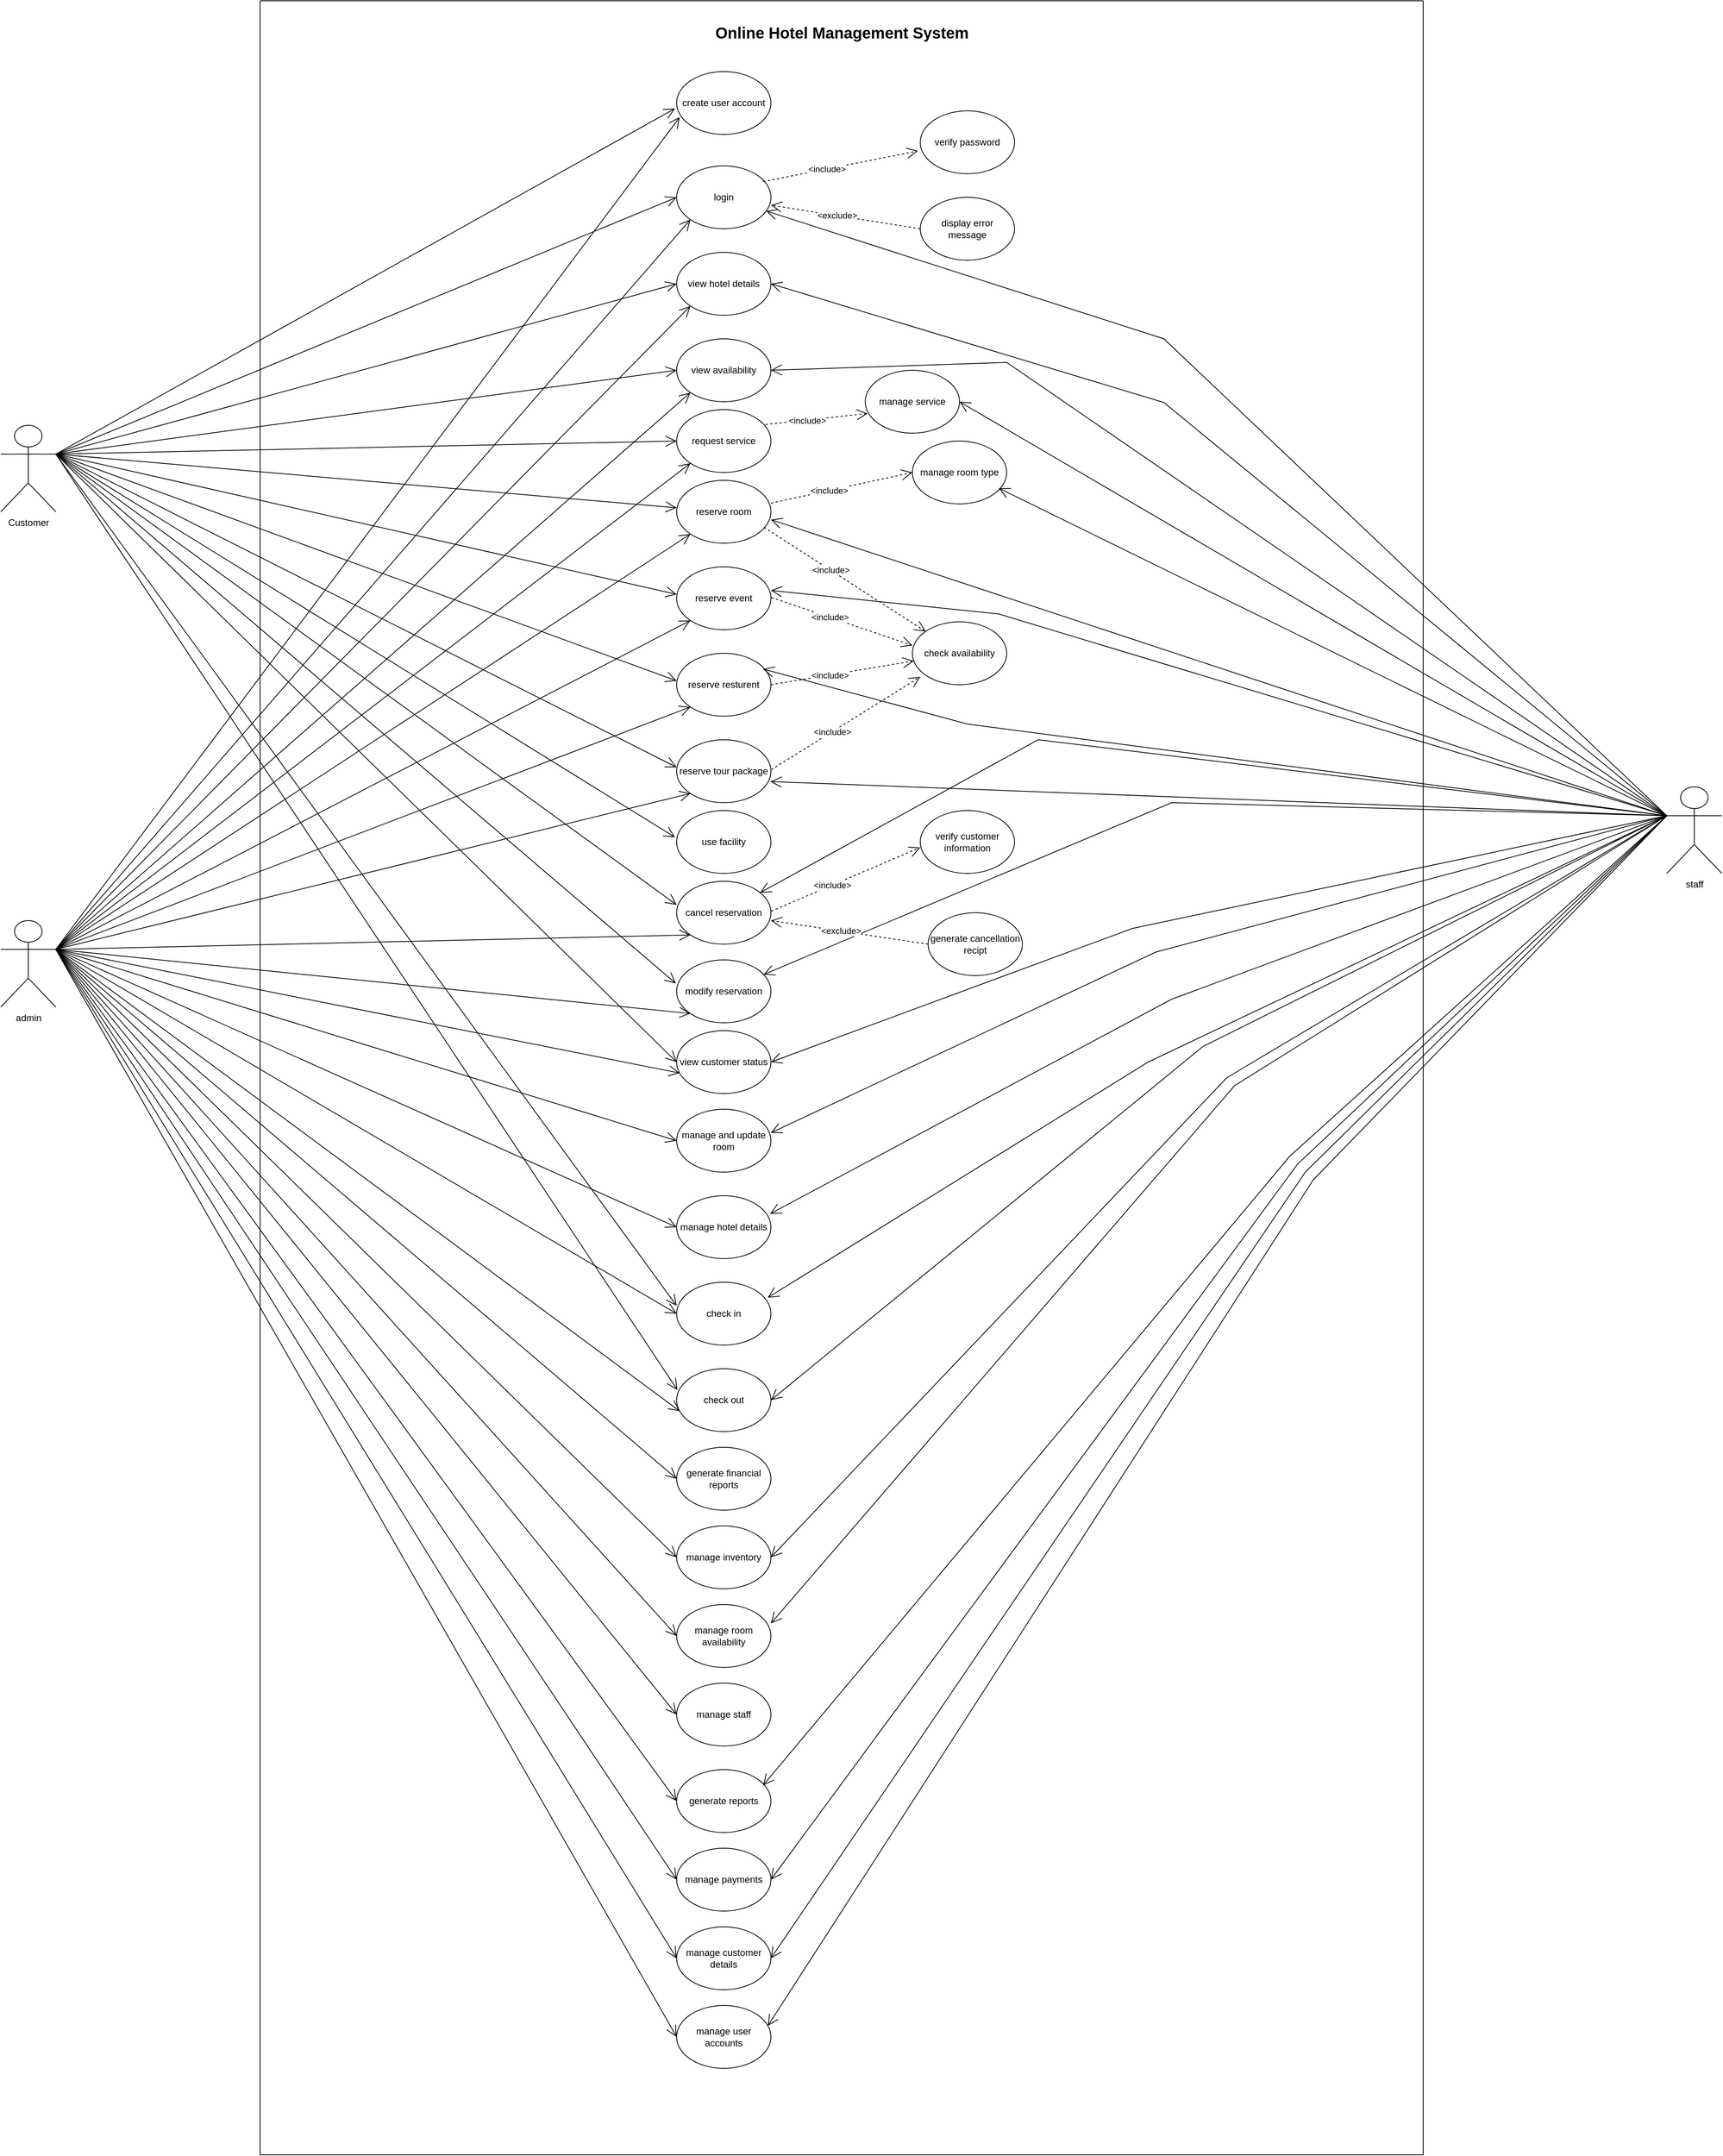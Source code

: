 <mxfile version="21.3.7" type="github">
  <diagram name="Page-1" id="8n2fAxBShtkgeZEnvYDV">
    <mxGraphModel dx="3344" dy="2982" grid="1" gridSize="10" guides="1" tooltips="1" connect="1" arrows="1" fold="1" page="1" pageScale="1" pageWidth="1100" pageHeight="1700" math="0" shadow="0">
      <root>
        <mxCell id="0" />
        <mxCell id="1" parent="0" />
        <mxCell id="-rtBCofy2EuOzevjXCgD-1" value="&lt;div&gt;create user account&lt;/div&gt;" style="ellipse;whiteSpace=wrap;html=1;" vertex="1" parent="1">
          <mxGeometry x="410" y="20" width="120" height="80" as="geometry" />
        </mxCell>
        <mxCell id="-rtBCofy2EuOzevjXCgD-2" value="&lt;div&gt;login&lt;/div&gt;" style="ellipse;whiteSpace=wrap;html=1;" vertex="1" parent="1">
          <mxGeometry x="410" y="140" width="120" height="80" as="geometry" />
        </mxCell>
        <mxCell id="-rtBCofy2EuOzevjXCgD-3" value="verify password" style="ellipse;whiteSpace=wrap;html=1;" vertex="1" parent="1">
          <mxGeometry x="720" y="70" width="120" height="80" as="geometry" />
        </mxCell>
        <mxCell id="-rtBCofy2EuOzevjXCgD-4" value="display error message" style="ellipse;whiteSpace=wrap;html=1;" vertex="1" parent="1">
          <mxGeometry x="720" y="180" width="120" height="80" as="geometry" />
        </mxCell>
        <mxCell id="-rtBCofy2EuOzevjXCgD-5" value="view availability" style="ellipse;whiteSpace=wrap;html=1;" vertex="1" parent="1">
          <mxGeometry x="410" y="360" width="120" height="80" as="geometry" />
        </mxCell>
        <mxCell id="-rtBCofy2EuOzevjXCgD-6" value="reserve room" style="ellipse;whiteSpace=wrap;html=1;" vertex="1" parent="1">
          <mxGeometry x="410" y="540" width="120" height="80" as="geometry" />
        </mxCell>
        <mxCell id="-rtBCofy2EuOzevjXCgD-7" value="reserve event" style="ellipse;whiteSpace=wrap;html=1;" vertex="1" parent="1">
          <mxGeometry x="410" y="650" width="120" height="80" as="geometry" />
        </mxCell>
        <mxCell id="-rtBCofy2EuOzevjXCgD-8" value="reserve resturent" style="ellipse;whiteSpace=wrap;html=1;" vertex="1" parent="1">
          <mxGeometry x="410" y="760" width="120" height="80" as="geometry" />
        </mxCell>
        <mxCell id="-rtBCofy2EuOzevjXCgD-9" value="reserve tour package" style="ellipse;whiteSpace=wrap;html=1;" vertex="1" parent="1">
          <mxGeometry x="410" y="870" width="120" height="80" as="geometry" />
        </mxCell>
        <mxCell id="-rtBCofy2EuOzevjXCgD-10" value="manage and update room" style="ellipse;whiteSpace=wrap;html=1;" vertex="1" parent="1">
          <mxGeometry x="410" y="1340" width="120" height="80" as="geometry" />
        </mxCell>
        <mxCell id="-rtBCofy2EuOzevjXCgD-11" value="view customer status" style="ellipse;whiteSpace=wrap;html=1;" vertex="1" parent="1">
          <mxGeometry x="410" y="1240" width="120" height="80" as="geometry" />
        </mxCell>
        <mxCell id="-rtBCofy2EuOzevjXCgD-12" value="check availability" style="ellipse;whiteSpace=wrap;html=1;" vertex="1" parent="1">
          <mxGeometry x="710" y="720" width="120" height="80" as="geometry" />
        </mxCell>
        <mxCell id="-rtBCofy2EuOzevjXCgD-14" value="cancel reservation" style="ellipse;whiteSpace=wrap;html=1;" vertex="1" parent="1">
          <mxGeometry x="410" y="1050" width="120" height="80" as="geometry" />
        </mxCell>
        <mxCell id="-rtBCofy2EuOzevjXCgD-15" value="verify customer information" style="ellipse;whiteSpace=wrap;html=1;" vertex="1" parent="1">
          <mxGeometry x="720" y="960" width="120" height="80" as="geometry" />
        </mxCell>
        <mxCell id="-rtBCofy2EuOzevjXCgD-16" value="generate cancellation recipt" style="ellipse;whiteSpace=wrap;html=1;" vertex="1" parent="1">
          <mxGeometry x="730" y="1090" width="120" height="80" as="geometry" />
        </mxCell>
        <mxCell id="-rtBCofy2EuOzevjXCgD-21" value="manage hotel details" style="ellipse;whiteSpace=wrap;html=1;" vertex="1" parent="1">
          <mxGeometry x="410" y="1450" width="120" height="80" as="geometry" />
        </mxCell>
        <mxCell id="-rtBCofy2EuOzevjXCgD-22" value="modify reservation" style="ellipse;whiteSpace=wrap;html=1;" vertex="1" parent="1">
          <mxGeometry x="410" y="1150" width="120" height="80" as="geometry" />
        </mxCell>
        <mxCell id="-rtBCofy2EuOzevjXCgD-23" value="view hotel details" style="ellipse;whiteSpace=wrap;html=1;" vertex="1" parent="1">
          <mxGeometry x="410" y="250" width="120" height="80" as="geometry" />
        </mxCell>
        <mxCell id="-rtBCofy2EuOzevjXCgD-24" value="generate financial reports" style="ellipse;whiteSpace=wrap;html=1;" vertex="1" parent="1">
          <mxGeometry x="410" y="1770" width="120" height="80" as="geometry" />
        </mxCell>
        <mxCell id="-rtBCofy2EuOzevjXCgD-25" value="check in" style="ellipse;whiteSpace=wrap;html=1;" vertex="1" parent="1">
          <mxGeometry x="410" y="1560" width="120" height="80" as="geometry" />
        </mxCell>
        <mxCell id="-rtBCofy2EuOzevjXCgD-26" value="check out" style="ellipse;whiteSpace=wrap;html=1;" vertex="1" parent="1">
          <mxGeometry x="410" y="1670" width="120" height="80" as="geometry" />
        </mxCell>
        <mxCell id="-rtBCofy2EuOzevjXCgD-27" value="manage inventory" style="ellipse;whiteSpace=wrap;html=1;" vertex="1" parent="1">
          <mxGeometry x="410" y="1870" width="120" height="80" as="geometry" />
        </mxCell>
        <mxCell id="-rtBCofy2EuOzevjXCgD-28" value="manage room availability" style="ellipse;whiteSpace=wrap;html=1;" vertex="1" parent="1">
          <mxGeometry x="410" y="1970" width="120" height="80" as="geometry" />
        </mxCell>
        <mxCell id="-rtBCofy2EuOzevjXCgD-29" value="manage staff" style="ellipse;whiteSpace=wrap;html=1;" vertex="1" parent="1">
          <mxGeometry x="410" y="2070" width="120" height="80" as="geometry" />
        </mxCell>
        <mxCell id="-rtBCofy2EuOzevjXCgD-30" value="generate reports" style="ellipse;whiteSpace=wrap;html=1;" vertex="1" parent="1">
          <mxGeometry x="410" y="2180" width="120" height="80" as="geometry" />
        </mxCell>
        <mxCell id="-rtBCofy2EuOzevjXCgD-31" value="manage payments" style="ellipse;whiteSpace=wrap;html=1;" vertex="1" parent="1">
          <mxGeometry x="410" y="2280" width="120" height="80" as="geometry" />
        </mxCell>
        <mxCell id="-rtBCofy2EuOzevjXCgD-32" value="manage customer details" style="ellipse;whiteSpace=wrap;html=1;" vertex="1" parent="1">
          <mxGeometry x="410" y="2380" width="120" height="80" as="geometry" />
        </mxCell>
        <mxCell id="-rtBCofy2EuOzevjXCgD-33" value="manage user accounts" style="ellipse;whiteSpace=wrap;html=1;" vertex="1" parent="1">
          <mxGeometry x="410" y="2480" width="120" height="80" as="geometry" />
        </mxCell>
        <mxCell id="-rtBCofy2EuOzevjXCgD-34" value="manage room type" style="ellipse;whiteSpace=wrap;html=1;" vertex="1" parent="1">
          <mxGeometry x="710" y="490" width="120" height="80" as="geometry" />
        </mxCell>
        <mxCell id="-rtBCofy2EuOzevjXCgD-35" value="use facility" style="ellipse;whiteSpace=wrap;html=1;" vertex="1" parent="1">
          <mxGeometry x="410" y="960" width="120" height="80" as="geometry" />
        </mxCell>
        <mxCell id="-rtBCofy2EuOzevjXCgD-37" value="request service" style="ellipse;whiteSpace=wrap;html=1;" vertex="1" parent="1">
          <mxGeometry x="410" y="450" width="120" height="80" as="geometry" />
        </mxCell>
        <mxCell id="-rtBCofy2EuOzevjXCgD-38" value="manage service" style="ellipse;whiteSpace=wrap;html=1;" vertex="1" parent="1">
          <mxGeometry x="650" y="400" width="120" height="80" as="geometry" />
        </mxCell>
        <mxCell id="-rtBCofy2EuOzevjXCgD-40" value="Customer" style="shape=umlActor;verticalLabelPosition=bottom;verticalAlign=top;html=1;outlineConnect=0;" vertex="1" parent="1">
          <mxGeometry x="-450" y="470" width="70" height="110" as="geometry" />
        </mxCell>
        <mxCell id="-rtBCofy2EuOzevjXCgD-42" value="admin" style="shape=umlActor;verticalLabelPosition=bottom;verticalAlign=top;html=1;outlineConnect=0;" vertex="1" parent="1">
          <mxGeometry x="-450" y="1100" width="70" height="110" as="geometry" />
        </mxCell>
        <mxCell id="-rtBCofy2EuOzevjXCgD-43" value="staff" style="shape=umlActor;verticalLabelPosition=bottom;verticalAlign=top;html=1;outlineConnect=0;" vertex="1" parent="1">
          <mxGeometry x="1670" y="930" width="70" height="110" as="geometry" />
        </mxCell>
        <mxCell id="-rtBCofy2EuOzevjXCgD-54" value="" style="endArrow=open;dashed=1;endFill=0;endSize=12;html=1;rounded=0;entryX=-0.025;entryY=0.638;entryDx=0;entryDy=0;entryPerimeter=0;" edge="1" parent="1" target="-rtBCofy2EuOzevjXCgD-3">
          <mxGeometry width="160" relative="1" as="geometry">
            <mxPoint x="520" y="160" as="sourcePoint" />
            <mxPoint x="680" y="160" as="targetPoint" />
          </mxGeometry>
        </mxCell>
        <mxCell id="-rtBCofy2EuOzevjXCgD-56" value="&amp;lt;include&amp;gt;" style="edgeLabel;html=1;align=center;verticalAlign=middle;resizable=0;points=[];" vertex="1" connectable="0" parent="-rtBCofy2EuOzevjXCgD-54">
          <mxGeometry x="-0.178" relative="1" as="geometry">
            <mxPoint as="offset" />
          </mxGeometry>
        </mxCell>
        <mxCell id="-rtBCofy2EuOzevjXCgD-55" value="" style="endArrow=open;dashed=1;endFill=0;endSize=12;html=1;rounded=0;entryX=-0.025;entryY=0.638;entryDx=0;entryDy=0;entryPerimeter=0;exitX=0;exitY=0.5;exitDx=0;exitDy=0;" edge="1" parent="1" source="-rtBCofy2EuOzevjXCgD-4">
          <mxGeometry width="160" relative="1" as="geometry">
            <mxPoint x="333" y="229" as="sourcePoint" />
            <mxPoint x="530" y="190" as="targetPoint" />
          </mxGeometry>
        </mxCell>
        <mxCell id="-rtBCofy2EuOzevjXCgD-57" value="&amp;lt;exclude&amp;gt;" style="edgeLabel;html=1;align=center;verticalAlign=middle;resizable=0;points=[];" vertex="1" connectable="0" parent="-rtBCofy2EuOzevjXCgD-55">
          <mxGeometry x="0.116" relative="1" as="geometry">
            <mxPoint as="offset" />
          </mxGeometry>
        </mxCell>
        <mxCell id="-rtBCofy2EuOzevjXCgD-60" value="" style="endArrow=open;dashed=1;endFill=0;endSize=12;html=1;rounded=0;entryX=0.025;entryY=0.687;entryDx=0;entryDy=0;entryPerimeter=0;" edge="1" parent="1" target="-rtBCofy2EuOzevjXCgD-38">
          <mxGeometry width="160" relative="1" as="geometry">
            <mxPoint x="523" y="469" as="sourcePoint" />
            <mxPoint x="680" y="430" as="targetPoint" />
          </mxGeometry>
        </mxCell>
        <mxCell id="-rtBCofy2EuOzevjXCgD-61" value="&amp;lt;include&amp;gt;" style="edgeLabel;html=1;align=center;verticalAlign=middle;resizable=0;points=[];" vertex="1" connectable="0" parent="-rtBCofy2EuOzevjXCgD-60">
          <mxGeometry x="-0.178" relative="1" as="geometry">
            <mxPoint as="offset" />
          </mxGeometry>
        </mxCell>
        <mxCell id="-rtBCofy2EuOzevjXCgD-62" value="" style="endArrow=open;dashed=1;endFill=0;endSize=12;html=1;rounded=0;entryX=0;entryY=0.5;entryDx=0;entryDy=0;" edge="1" parent="1" target="-rtBCofy2EuOzevjXCgD-34">
          <mxGeometry width="160" relative="1" as="geometry">
            <mxPoint x="530" y="569" as="sourcePoint" />
            <mxPoint x="687" y="530" as="targetPoint" />
          </mxGeometry>
        </mxCell>
        <mxCell id="-rtBCofy2EuOzevjXCgD-63" value="&amp;lt;include&amp;gt;" style="edgeLabel;html=1;align=center;verticalAlign=middle;resizable=0;points=[];" vertex="1" connectable="0" parent="-rtBCofy2EuOzevjXCgD-62">
          <mxGeometry x="-0.178" relative="1" as="geometry">
            <mxPoint as="offset" />
          </mxGeometry>
        </mxCell>
        <mxCell id="-rtBCofy2EuOzevjXCgD-64" value="" style="endArrow=open;dashed=1;endFill=0;endSize=12;html=1;rounded=0;exitX=0.926;exitY=0.746;exitDx=0;exitDy=0;exitPerimeter=0;" edge="1" parent="1" source="-rtBCofy2EuOzevjXCgD-6" target="-rtBCofy2EuOzevjXCgD-12">
          <mxGeometry width="160" relative="1" as="geometry">
            <mxPoint x="530" y="589" as="sourcePoint" />
            <mxPoint x="710" y="550" as="targetPoint" />
          </mxGeometry>
        </mxCell>
        <mxCell id="-rtBCofy2EuOzevjXCgD-65" value="&amp;lt;include&amp;gt;" style="edgeLabel;html=1;align=center;verticalAlign=middle;resizable=0;points=[];" vertex="1" connectable="0" parent="-rtBCofy2EuOzevjXCgD-64">
          <mxGeometry x="-0.178" relative="1" as="geometry">
            <mxPoint as="offset" />
          </mxGeometry>
        </mxCell>
        <mxCell id="-rtBCofy2EuOzevjXCgD-66" value="" style="endArrow=open;dashed=1;endFill=0;endSize=12;html=1;rounded=0;" edge="1" parent="1">
          <mxGeometry width="160" relative="1" as="geometry">
            <mxPoint x="530.5" y="689" as="sourcePoint" />
            <mxPoint x="710" y="750" as="targetPoint" />
          </mxGeometry>
        </mxCell>
        <mxCell id="-rtBCofy2EuOzevjXCgD-67" value="&amp;lt;include&amp;gt;" style="edgeLabel;html=1;align=center;verticalAlign=middle;resizable=0;points=[];" vertex="1" connectable="0" parent="-rtBCofy2EuOzevjXCgD-66">
          <mxGeometry x="-0.178" relative="1" as="geometry">
            <mxPoint as="offset" />
          </mxGeometry>
        </mxCell>
        <mxCell id="-rtBCofy2EuOzevjXCgD-68" value="" style="endArrow=open;dashed=1;endFill=0;endSize=12;html=1;rounded=0;" edge="1" parent="1" target="-rtBCofy2EuOzevjXCgD-12">
          <mxGeometry width="160" relative="1" as="geometry">
            <mxPoint x="530" y="800" as="sourcePoint" />
            <mxPoint x="729" y="942" as="targetPoint" />
          </mxGeometry>
        </mxCell>
        <mxCell id="-rtBCofy2EuOzevjXCgD-69" value="&amp;lt;include&amp;gt;" style="edgeLabel;html=1;align=center;verticalAlign=middle;resizable=0;points=[];" vertex="1" connectable="0" parent="-rtBCofy2EuOzevjXCgD-68">
          <mxGeometry x="-0.178" relative="1" as="geometry">
            <mxPoint as="offset" />
          </mxGeometry>
        </mxCell>
        <mxCell id="-rtBCofy2EuOzevjXCgD-70" value="" style="endArrow=open;dashed=1;endFill=0;endSize=12;html=1;rounded=0;" edge="1" parent="1">
          <mxGeometry width="160" relative="1" as="geometry">
            <mxPoint x="530.5" y="908" as="sourcePoint" />
            <mxPoint x="720" y="790" as="targetPoint" />
          </mxGeometry>
        </mxCell>
        <mxCell id="-rtBCofy2EuOzevjXCgD-71" value="&amp;lt;include&amp;gt;" style="edgeLabel;html=1;align=center;verticalAlign=middle;resizable=0;points=[];" vertex="1" connectable="0" parent="-rtBCofy2EuOzevjXCgD-70">
          <mxGeometry x="-0.178" relative="1" as="geometry">
            <mxPoint as="offset" />
          </mxGeometry>
        </mxCell>
        <mxCell id="-rtBCofy2EuOzevjXCgD-72" value="" style="endArrow=open;dashed=1;endFill=0;endSize=12;html=1;rounded=0;entryX=0;entryY=0.588;entryDx=0;entryDy=0;entryPerimeter=0;" edge="1" parent="1" target="-rtBCofy2EuOzevjXCgD-15">
          <mxGeometry width="160" relative="1" as="geometry">
            <mxPoint x="530.5" y="1088" as="sourcePoint" />
            <mxPoint x="720" y="970" as="targetPoint" />
          </mxGeometry>
        </mxCell>
        <mxCell id="-rtBCofy2EuOzevjXCgD-73" value="&amp;lt;include&amp;gt;" style="edgeLabel;html=1;align=center;verticalAlign=middle;resizable=0;points=[];" vertex="1" connectable="0" parent="-rtBCofy2EuOzevjXCgD-72">
          <mxGeometry x="-0.178" relative="1" as="geometry">
            <mxPoint as="offset" />
          </mxGeometry>
        </mxCell>
        <mxCell id="-rtBCofy2EuOzevjXCgD-74" value="" style="endArrow=open;endFill=1;endSize=12;html=1;rounded=0;entryX=-0.017;entryY=0.588;entryDx=0;entryDy=0;entryPerimeter=0;exitX=1;exitY=0.333;exitDx=0;exitDy=0;exitPerimeter=0;" edge="1" parent="1" source="-rtBCofy2EuOzevjXCgD-40" target="-rtBCofy2EuOzevjXCgD-1">
          <mxGeometry width="160" relative="1" as="geometry">
            <mxPoint x="-50" y="320" as="sourcePoint" />
            <mxPoint x="110" y="314.5" as="targetPoint" />
          </mxGeometry>
        </mxCell>
        <mxCell id="-rtBCofy2EuOzevjXCgD-75" value="" style="endArrow=open;endFill=1;endSize=12;html=1;rounded=0;entryX=0;entryY=0.5;entryDx=0;entryDy=0;exitX=1;exitY=0.333;exitDx=0;exitDy=0;exitPerimeter=0;" edge="1" parent="1" source="-rtBCofy2EuOzevjXCgD-40" target="-rtBCofy2EuOzevjXCgD-2">
          <mxGeometry width="160" relative="1" as="geometry">
            <mxPoint x="-48" y="320" as="sourcePoint" />
            <mxPoint x="410" y="100" as="targetPoint" />
          </mxGeometry>
        </mxCell>
        <mxCell id="-rtBCofy2EuOzevjXCgD-76" value="" style="endArrow=open;endFill=1;endSize=12;html=1;rounded=0;entryX=0;entryY=0.5;entryDx=0;entryDy=0;exitX=1;exitY=0.333;exitDx=0;exitDy=0;exitPerimeter=0;" edge="1" parent="1" source="-rtBCofy2EuOzevjXCgD-40">
          <mxGeometry width="160" relative="1" as="geometry">
            <mxPoint x="-48" y="320" as="sourcePoint" />
            <mxPoint x="410" y="290" as="targetPoint" />
          </mxGeometry>
        </mxCell>
        <mxCell id="-rtBCofy2EuOzevjXCgD-77" value="" style="endArrow=open;endFill=1;endSize=12;html=1;rounded=0;entryX=0;entryY=0.5;entryDx=0;entryDy=0;exitX=1;exitY=0.333;exitDx=0;exitDy=0;exitPerimeter=0;" edge="1" parent="1" source="-rtBCofy2EuOzevjXCgD-40">
          <mxGeometry width="160" relative="1" as="geometry">
            <mxPoint x="-48" y="430" as="sourcePoint" />
            <mxPoint x="410" y="400" as="targetPoint" />
          </mxGeometry>
        </mxCell>
        <mxCell id="-rtBCofy2EuOzevjXCgD-78" value="" style="endArrow=open;endFill=1;endSize=12;html=1;rounded=0;entryX=0;entryY=0.5;entryDx=0;entryDy=0;exitX=1;exitY=0.333;exitDx=0;exitDy=0;exitPerimeter=0;" edge="1" parent="1" source="-rtBCofy2EuOzevjXCgD-40" target="-rtBCofy2EuOzevjXCgD-37">
          <mxGeometry width="160" relative="1" as="geometry">
            <mxPoint x="-50" y="320" as="sourcePoint" />
            <mxPoint x="420" y="410" as="targetPoint" />
          </mxGeometry>
        </mxCell>
        <mxCell id="-rtBCofy2EuOzevjXCgD-79" value="" style="endArrow=open;endFill=1;endSize=12;html=1;rounded=0;entryX=0;entryY=0.5;entryDx=0;entryDy=0;exitX=1;exitY=0.333;exitDx=0;exitDy=0;exitPerimeter=0;" edge="1" parent="1" source="-rtBCofy2EuOzevjXCgD-40">
          <mxGeometry width="160" relative="1" as="geometry">
            <mxPoint x="-50" y="320" as="sourcePoint" />
            <mxPoint x="410" y="575" as="targetPoint" />
          </mxGeometry>
        </mxCell>
        <mxCell id="-rtBCofy2EuOzevjXCgD-80" value="" style="endArrow=open;endFill=1;endSize=12;html=1;rounded=0;entryX=0;entryY=0.5;entryDx=0;entryDy=0;exitX=1;exitY=0.333;exitDx=0;exitDy=0;exitPerimeter=0;" edge="1" parent="1" source="-rtBCofy2EuOzevjXCgD-40">
          <mxGeometry width="160" relative="1" as="geometry">
            <mxPoint x="-50" y="320" as="sourcePoint" />
            <mxPoint x="410" y="685" as="targetPoint" />
          </mxGeometry>
        </mxCell>
        <mxCell id="-rtBCofy2EuOzevjXCgD-81" value="" style="endArrow=open;endFill=1;endSize=12;html=1;rounded=0;entryX=0;entryY=0.5;entryDx=0;entryDy=0;exitX=1;exitY=0.333;exitDx=0;exitDy=0;exitPerimeter=0;" edge="1" parent="1" source="-rtBCofy2EuOzevjXCgD-40">
          <mxGeometry width="160" relative="1" as="geometry">
            <mxPoint x="-50" y="320" as="sourcePoint" />
            <mxPoint x="410" y="795" as="targetPoint" />
          </mxGeometry>
        </mxCell>
        <mxCell id="-rtBCofy2EuOzevjXCgD-82" value="" style="endArrow=open;endFill=1;endSize=12;html=1;rounded=0;entryX=0;entryY=0.5;entryDx=0;entryDy=0;exitX=1;exitY=0.333;exitDx=0;exitDy=0;exitPerimeter=0;" edge="1" parent="1" source="-rtBCofy2EuOzevjXCgD-40">
          <mxGeometry width="160" relative="1" as="geometry">
            <mxPoint x="-50" y="320" as="sourcePoint" />
            <mxPoint x="410" y="905" as="targetPoint" />
          </mxGeometry>
        </mxCell>
        <mxCell id="-rtBCofy2EuOzevjXCgD-83" value="" style="endArrow=open;endFill=1;endSize=12;html=1;rounded=0;entryX=-0.017;entryY=0.425;entryDx=0;entryDy=0;entryPerimeter=0;exitX=1;exitY=0.333;exitDx=0;exitDy=0;exitPerimeter=0;" edge="1" parent="1" source="-rtBCofy2EuOzevjXCgD-40" target="-rtBCofy2EuOzevjXCgD-35">
          <mxGeometry width="160" relative="1" as="geometry">
            <mxPoint x="-40" y="330" as="sourcePoint" />
            <mxPoint x="380" y="930" as="targetPoint" />
          </mxGeometry>
        </mxCell>
        <mxCell id="-rtBCofy2EuOzevjXCgD-84" value="" style="endArrow=open;endFill=1;endSize=12;html=1;rounded=0;entryX=0;entryY=0.375;entryDx=0;entryDy=0;entryPerimeter=0;exitX=1;exitY=0.333;exitDx=0;exitDy=0;exitPerimeter=0;" edge="1" parent="1" source="-rtBCofy2EuOzevjXCgD-40" target="-rtBCofy2EuOzevjXCgD-14">
          <mxGeometry width="160" relative="1" as="geometry">
            <mxPoint x="-30" y="340" as="sourcePoint" />
            <mxPoint x="418" y="1004" as="targetPoint" />
          </mxGeometry>
        </mxCell>
        <mxCell id="-rtBCofy2EuOzevjXCgD-85" value="" style="endArrow=open;endFill=1;endSize=12;html=1;rounded=0;entryX=-0.008;entryY=0.375;entryDx=0;entryDy=0;entryPerimeter=0;exitX=1;exitY=0.333;exitDx=0;exitDy=0;exitPerimeter=0;" edge="1" parent="1" source="-rtBCofy2EuOzevjXCgD-40" target="-rtBCofy2EuOzevjXCgD-22">
          <mxGeometry width="160" relative="1" as="geometry">
            <mxPoint x="-50" y="320" as="sourcePoint" />
            <mxPoint x="420" y="1090" as="targetPoint" />
          </mxGeometry>
        </mxCell>
        <mxCell id="-rtBCofy2EuOzevjXCgD-86" value="" style="endArrow=open;endFill=1;endSize=12;html=1;rounded=0;entryX=0;entryY=0.375;entryDx=0;entryDy=0;entryPerimeter=0;exitX=1;exitY=0.333;exitDx=0;exitDy=0;exitPerimeter=0;" edge="1" parent="1" source="-rtBCofy2EuOzevjXCgD-40" target="-rtBCofy2EuOzevjXCgD-25">
          <mxGeometry width="160" relative="1" as="geometry">
            <mxPoint x="-50" y="320" as="sourcePoint" />
            <mxPoint x="340" y="1400" as="targetPoint" />
          </mxGeometry>
        </mxCell>
        <mxCell id="-rtBCofy2EuOzevjXCgD-87" value="" style="endArrow=open;endFill=1;endSize=12;html=1;rounded=0;entryX=0.008;entryY=0.338;entryDx=0;entryDy=0;entryPerimeter=0;exitX=1;exitY=0.333;exitDx=0;exitDy=0;exitPerimeter=0;" edge="1" parent="1" source="-rtBCofy2EuOzevjXCgD-40" target="-rtBCofy2EuOzevjXCgD-26">
          <mxGeometry width="160" relative="1" as="geometry">
            <mxPoint x="-50" y="320" as="sourcePoint" />
            <mxPoint x="400" y="1670" as="targetPoint" />
          </mxGeometry>
        </mxCell>
        <mxCell id="-rtBCofy2EuOzevjXCgD-88" value="" style="endArrow=open;endFill=1;endSize=12;html=1;rounded=0;exitX=0;exitY=0.333;exitDx=0;exitDy=0;exitPerimeter=0;" edge="1" parent="1" source="-rtBCofy2EuOzevjXCgD-43" target="-rtBCofy2EuOzevjXCgD-2">
          <mxGeometry width="160" relative="1" as="geometry">
            <mxPoint x="1430" y="800" as="sourcePoint" />
            <mxPoint x="1178" y="200" as="targetPoint" />
            <Array as="points">
              <mxPoint x="1030" y="360" />
            </Array>
          </mxGeometry>
        </mxCell>
        <mxCell id="-rtBCofy2EuOzevjXCgD-89" value="" style="endArrow=open;endFill=1;endSize=12;html=1;rounded=0;entryX=1;entryY=0.5;entryDx=0;entryDy=0;exitX=0;exitY=0.333;exitDx=0;exitDy=0;exitPerimeter=0;" edge="1" parent="1" source="-rtBCofy2EuOzevjXCgD-43" target="-rtBCofy2EuOzevjXCgD-5">
          <mxGeometry width="160" relative="1" as="geometry">
            <mxPoint x="1440" y="698" as="sourcePoint" />
            <mxPoint x="518" y="230" as="targetPoint" />
            <Array as="points">
              <mxPoint x="830" y="390" />
            </Array>
          </mxGeometry>
        </mxCell>
        <mxCell id="-rtBCofy2EuOzevjXCgD-90" value="" style="endArrow=open;endFill=1;endSize=12;html=1;rounded=0;entryX=1;entryY=0.5;entryDx=0;entryDy=0;entryPerimeter=0;exitX=0;exitY=0.333;exitDx=0;exitDy=0;exitPerimeter=0;" edge="1" parent="1" source="-rtBCofy2EuOzevjXCgD-43" target="-rtBCofy2EuOzevjXCgD-38">
          <mxGeometry width="160" relative="1" as="geometry">
            <mxPoint x="1462" y="730" as="sourcePoint" />
            <mxPoint x="540" y="262" as="targetPoint" />
          </mxGeometry>
        </mxCell>
        <mxCell id="-rtBCofy2EuOzevjXCgD-91" value="" style="endArrow=open;endFill=1;endSize=12;html=1;rounded=0;entryX=1;entryY=0.5;entryDx=0;entryDy=0;entryPerimeter=0;exitX=0;exitY=0.333;exitDx=0;exitDy=0;exitPerimeter=0;" edge="1" parent="1" source="-rtBCofy2EuOzevjXCgD-43">
          <mxGeometry width="160" relative="1" as="geometry">
            <mxPoint x="1490" y="782" as="sourcePoint" />
            <mxPoint x="820" y="550" as="targetPoint" />
          </mxGeometry>
        </mxCell>
        <mxCell id="-rtBCofy2EuOzevjXCgD-92" value="" style="endArrow=open;endFill=1;endSize=12;html=1;rounded=0;entryX=1;entryY=0.625;entryDx=0;entryDy=0;entryPerimeter=0;exitX=0;exitY=0.333;exitDx=0;exitDy=0;exitPerimeter=0;" edge="1" parent="1" source="-rtBCofy2EuOzevjXCgD-43" target="-rtBCofy2EuOzevjXCgD-6">
          <mxGeometry width="160" relative="1" as="geometry">
            <mxPoint x="1440" y="670" as="sourcePoint" />
            <mxPoint x="790" y="608" as="targetPoint" />
          </mxGeometry>
        </mxCell>
        <mxCell id="-rtBCofy2EuOzevjXCgD-93" value="" style="endArrow=open;endFill=1;endSize=12;html=1;rounded=0;entryX=1;entryY=0.625;entryDx=0;entryDy=0;entryPerimeter=0;exitX=0;exitY=0.333;exitDx=0;exitDy=0;exitPerimeter=0;" edge="1" parent="1" source="-rtBCofy2EuOzevjXCgD-43">
          <mxGeometry width="160" relative="1" as="geometry">
            <mxPoint x="1440" y="670" as="sourcePoint" />
            <mxPoint x="530" y="680" as="targetPoint" />
            <Array as="points">
              <mxPoint x="820" y="710" />
            </Array>
          </mxGeometry>
        </mxCell>
        <mxCell id="-rtBCofy2EuOzevjXCgD-94" value="" style="endArrow=open;endFill=1;endSize=12;html=1;rounded=0;entryX=1;entryY=0.625;entryDx=0;entryDy=0;entryPerimeter=0;exitX=0;exitY=0.333;exitDx=0;exitDy=0;exitPerimeter=0;" edge="1" parent="1" source="-rtBCofy2EuOzevjXCgD-43">
          <mxGeometry width="160" relative="1" as="geometry">
            <mxPoint x="1430" y="770" as="sourcePoint" />
            <mxPoint x="520" y="780" as="targetPoint" />
            <Array as="points">
              <mxPoint x="780" y="850" />
            </Array>
          </mxGeometry>
        </mxCell>
        <mxCell id="-rtBCofy2EuOzevjXCgD-95" value="" style="endArrow=open;endFill=1;endSize=12;html=1;rounded=0;entryX=0.995;entryY=0.665;entryDx=0;entryDy=0;entryPerimeter=0;exitX=0;exitY=0.333;exitDx=0;exitDy=0;exitPerimeter=0;" edge="1" parent="1" source="-rtBCofy2EuOzevjXCgD-43" target="-rtBCofy2EuOzevjXCgD-9">
          <mxGeometry width="160" relative="1" as="geometry">
            <mxPoint x="1440" y="670" as="sourcePoint" />
            <mxPoint x="540" y="890" as="targetPoint" />
          </mxGeometry>
        </mxCell>
        <mxCell id="-rtBCofy2EuOzevjXCgD-96" value="" style="endArrow=open;endFill=1;endSize=12;html=1;rounded=0;exitX=0;exitY=0.333;exitDx=0;exitDy=0;exitPerimeter=0;" edge="1" parent="1" source="-rtBCofy2EuOzevjXCgD-43" target="-rtBCofy2EuOzevjXCgD-14">
          <mxGeometry width="160" relative="1" as="geometry">
            <mxPoint x="1450" y="720" as="sourcePoint" />
            <mxPoint x="539" y="973" as="targetPoint" />
            <Array as="points">
              <mxPoint x="870" y="870" />
            </Array>
          </mxGeometry>
        </mxCell>
        <mxCell id="-rtBCofy2EuOzevjXCgD-97" value="" style="endArrow=open;endFill=1;endSize=12;html=1;rounded=0;exitX=0;exitY=0.333;exitDx=0;exitDy=0;exitPerimeter=0;" edge="1" parent="1" source="-rtBCofy2EuOzevjXCgD-43" target="-rtBCofy2EuOzevjXCgD-22">
          <mxGeometry width="160" relative="1" as="geometry">
            <mxPoint x="1440" y="670" as="sourcePoint" />
            <mxPoint x="510" y="1123" as="targetPoint" />
            <Array as="points">
              <mxPoint x="1040" y="950" />
            </Array>
          </mxGeometry>
        </mxCell>
        <mxCell id="-rtBCofy2EuOzevjXCgD-98" value="" style="endArrow=open;dashed=1;endFill=0;endSize=12;html=1;rounded=0;entryX=-0.025;entryY=0.638;entryDx=0;entryDy=0;entryPerimeter=0;exitX=0;exitY=0.5;exitDx=0;exitDy=0;" edge="1" parent="1" source="-rtBCofy2EuOzevjXCgD-16">
          <mxGeometry width="160" relative="1" as="geometry">
            <mxPoint x="720" y="1130" as="sourcePoint" />
            <mxPoint x="530" y="1100" as="targetPoint" />
          </mxGeometry>
        </mxCell>
        <mxCell id="-rtBCofy2EuOzevjXCgD-99" value="&amp;lt;exclude&amp;gt;" style="edgeLabel;html=1;align=center;verticalAlign=middle;resizable=0;points=[];" vertex="1" connectable="0" parent="-rtBCofy2EuOzevjXCgD-98">
          <mxGeometry x="0.116" relative="1" as="geometry">
            <mxPoint as="offset" />
          </mxGeometry>
        </mxCell>
        <mxCell id="-rtBCofy2EuOzevjXCgD-100" value="" style="endArrow=open;endFill=1;endSize=12;html=1;rounded=0;entryX=1;entryY=0.5;entryDx=0;entryDy=0;exitX=0;exitY=0.333;exitDx=0;exitDy=0;exitPerimeter=0;" edge="1" parent="1" source="-rtBCofy2EuOzevjXCgD-43" target="-rtBCofy2EuOzevjXCgD-11">
          <mxGeometry width="160" relative="1" as="geometry">
            <mxPoint x="1440" y="670" as="sourcePoint" />
            <mxPoint x="560" y="1263" as="targetPoint" />
            <Array as="points">
              <mxPoint x="990" y="1110" />
            </Array>
          </mxGeometry>
        </mxCell>
        <mxCell id="-rtBCofy2EuOzevjXCgD-101" value="" style="endArrow=open;endFill=1;endSize=12;html=1;rounded=0;exitX=0;exitY=0.333;exitDx=0;exitDy=0;exitPerimeter=0;" edge="1" parent="1" source="-rtBCofy2EuOzevjXCgD-43">
          <mxGeometry width="160" relative="1" as="geometry">
            <mxPoint x="1440" y="670" as="sourcePoint" />
            <mxPoint x="530" y="1370" as="targetPoint" />
            <Array as="points">
              <mxPoint x="1020" y="1140" />
            </Array>
          </mxGeometry>
        </mxCell>
        <mxCell id="-rtBCofy2EuOzevjXCgD-102" value="" style="endArrow=open;endFill=1;endSize=12;html=1;rounded=0;entryX=0.995;entryY=0.665;entryDx=0;entryDy=0;entryPerimeter=0;exitX=0;exitY=0.333;exitDx=0;exitDy=0;exitPerimeter=0;" edge="1" parent="1" source="-rtBCofy2EuOzevjXCgD-43">
          <mxGeometry width="160" relative="1" as="geometry">
            <mxPoint x="1440" y="670" as="sourcePoint" />
            <mxPoint x="529" y="1473" as="targetPoint" />
            <Array as="points">
              <mxPoint x="1040" y="1200" />
            </Array>
          </mxGeometry>
        </mxCell>
        <mxCell id="-rtBCofy2EuOzevjXCgD-103" value="" style="endArrow=open;endFill=1;endSize=12;html=1;rounded=0;entryX=0.966;entryY=0.246;entryDx=0;entryDy=0;entryPerimeter=0;exitX=0;exitY=0.333;exitDx=0;exitDy=0;exitPerimeter=0;" edge="1" parent="1" source="-rtBCofy2EuOzevjXCgD-43" target="-rtBCofy2EuOzevjXCgD-25">
          <mxGeometry width="160" relative="1" as="geometry">
            <mxPoint x="1440" y="670" as="sourcePoint" />
            <mxPoint x="900" y="1320" as="targetPoint" />
            <Array as="points">
              <mxPoint x="1010" y="1280" />
            </Array>
          </mxGeometry>
        </mxCell>
        <mxCell id="-rtBCofy2EuOzevjXCgD-104" value="" style="endArrow=open;endFill=1;endSize=12;html=1;rounded=0;entryX=1;entryY=0.5;entryDx=0;entryDy=0;exitX=0;exitY=0.333;exitDx=0;exitDy=0;exitPerimeter=0;" edge="1" parent="1" source="-rtBCofy2EuOzevjXCgD-43" target="-rtBCofy2EuOzevjXCgD-26">
          <mxGeometry width="160" relative="1" as="geometry">
            <mxPoint x="1440" y="670" as="sourcePoint" />
            <mxPoint x="599" y="1298" as="targetPoint" />
            <Array as="points">
              <mxPoint x="1080" y="1260" />
            </Array>
          </mxGeometry>
        </mxCell>
        <mxCell id="-rtBCofy2EuOzevjXCgD-105" value="" style="endArrow=open;endFill=1;endSize=12;html=1;rounded=0;entryX=1;entryY=0.5;entryDx=0;entryDy=0;exitX=0;exitY=0.333;exitDx=0;exitDy=0;exitPerimeter=0;" edge="1" parent="1" source="-rtBCofy2EuOzevjXCgD-43" target="-rtBCofy2EuOzevjXCgD-27">
          <mxGeometry width="160" relative="1" as="geometry">
            <mxPoint x="1440" y="670" as="sourcePoint" />
            <mxPoint x="950" y="1530" as="targetPoint" />
            <Array as="points">
              <mxPoint x="1110" y="1300" />
            </Array>
          </mxGeometry>
        </mxCell>
        <mxCell id="-rtBCofy2EuOzevjXCgD-106" value="" style="endArrow=open;endFill=1;endSize=12;html=1;rounded=0;entryX=1;entryY=0.3;entryDx=0;entryDy=0;entryPerimeter=0;exitX=0;exitY=0.333;exitDx=0;exitDy=0;exitPerimeter=0;" edge="1" parent="1" source="-rtBCofy2EuOzevjXCgD-43" target="-rtBCofy2EuOzevjXCgD-28">
          <mxGeometry width="160" relative="1" as="geometry">
            <mxPoint x="1440" y="670" as="sourcePoint" />
            <mxPoint x="540" y="1920" as="targetPoint" />
            <Array as="points">
              <mxPoint x="1120" y="1310" />
            </Array>
          </mxGeometry>
        </mxCell>
        <mxCell id="-rtBCofy2EuOzevjXCgD-108" value="" style="endArrow=open;endFill=1;endSize=12;html=1;rounded=0;entryX=0.917;entryY=0.25;entryDx=0;entryDy=0;entryPerimeter=0;exitX=0;exitY=0.333;exitDx=0;exitDy=0;exitPerimeter=0;" edge="1" parent="1" source="-rtBCofy2EuOzevjXCgD-43" target="-rtBCofy2EuOzevjXCgD-30">
          <mxGeometry width="160" relative="1" as="geometry">
            <mxPoint x="1440" y="670" as="sourcePoint" />
            <mxPoint x="600" y="2084" as="targetPoint" />
            <Array as="points">
              <mxPoint x="1190" y="1400" />
            </Array>
          </mxGeometry>
        </mxCell>
        <mxCell id="-rtBCofy2EuOzevjXCgD-109" value="" style="endArrow=open;endFill=1;endSize=12;html=1;rounded=0;entryX=1;entryY=0.5;entryDx=0;entryDy=0;exitX=0;exitY=0.333;exitDx=0;exitDy=0;exitPerimeter=0;" edge="1" parent="1" source="-rtBCofy2EuOzevjXCgD-43" target="-rtBCofy2EuOzevjXCgD-31">
          <mxGeometry width="160" relative="1" as="geometry">
            <mxPoint x="1450" y="680" as="sourcePoint" />
            <mxPoint x="530" y="2210" as="targetPoint" />
            <Array as="points">
              <mxPoint x="1200" y="1410" />
            </Array>
          </mxGeometry>
        </mxCell>
        <mxCell id="-rtBCofy2EuOzevjXCgD-110" value="" style="endArrow=open;endFill=1;endSize=12;html=1;rounded=0;entryX=1;entryY=0.5;entryDx=0;entryDy=0;exitX=0;exitY=0.333;exitDx=0;exitDy=0;exitPerimeter=0;" edge="1" parent="1" source="-rtBCofy2EuOzevjXCgD-43" target="-rtBCofy2EuOzevjXCgD-32">
          <mxGeometry width="160" relative="1" as="geometry">
            <mxPoint x="1450" y="682" as="sourcePoint" />
            <mxPoint x="540" y="2330" as="targetPoint" />
            <Array as="points">
              <mxPoint x="1210" y="1420" />
            </Array>
          </mxGeometry>
        </mxCell>
        <mxCell id="-rtBCofy2EuOzevjXCgD-111" value="" style="endArrow=open;endFill=1;endSize=12;html=1;rounded=0;entryX=0.967;entryY=0.325;entryDx=0;entryDy=0;exitX=0;exitY=0.333;exitDx=0;exitDy=0;exitPerimeter=0;entryPerimeter=0;" edge="1" parent="1" source="-rtBCofy2EuOzevjXCgD-43" target="-rtBCofy2EuOzevjXCgD-33">
          <mxGeometry width="160" relative="1" as="geometry">
            <mxPoint x="1450" y="682" as="sourcePoint" />
            <mxPoint x="540" y="2430" as="targetPoint" />
            <Array as="points">
              <mxPoint x="1220" y="1430" />
            </Array>
          </mxGeometry>
        </mxCell>
        <mxCell id="-rtBCofy2EuOzevjXCgD-112" value="" style="endArrow=open;endFill=1;endSize=12;html=1;rounded=0;entryX=0;entryY=0.5;entryDx=0;entryDy=0;exitX=1;exitY=0.333;exitDx=0;exitDy=0;exitPerimeter=0;" edge="1" parent="1" source="-rtBCofy2EuOzevjXCgD-40" target="-rtBCofy2EuOzevjXCgD-11">
          <mxGeometry width="160" relative="1" as="geometry">
            <mxPoint x="-50" y="320" as="sourcePoint" />
            <mxPoint x="421" y="1707" as="targetPoint" />
          </mxGeometry>
        </mxCell>
        <mxCell id="-rtBCofy2EuOzevjXCgD-113" value="" style="endArrow=open;endFill=1;endSize=12;html=1;rounded=0;exitX=0;exitY=0.333;exitDx=0;exitDy=0;exitPerimeter=0;entryX=1;entryY=0.5;entryDx=0;entryDy=0;" edge="1" parent="1" source="-rtBCofy2EuOzevjXCgD-43" target="-rtBCofy2EuOzevjXCgD-23">
          <mxGeometry width="160" relative="1" as="geometry">
            <mxPoint x="1440" y="745" as="sourcePoint" />
            <mxPoint x="524" y="278" as="targetPoint" />
            <Array as="points">
              <mxPoint x="1030" y="441" />
            </Array>
          </mxGeometry>
        </mxCell>
        <mxCell id="-rtBCofy2EuOzevjXCgD-114" value="" style="endArrow=open;endFill=1;endSize=12;html=1;rounded=0;entryX=0.033;entryY=0.725;entryDx=0;entryDy=0;entryPerimeter=0;exitX=1;exitY=0.333;exitDx=0;exitDy=0;exitPerimeter=0;" edge="1" parent="1" source="-rtBCofy2EuOzevjXCgD-42" target="-rtBCofy2EuOzevjXCgD-1">
          <mxGeometry width="160" relative="1" as="geometry">
            <mxPoint x="-30" y="1170" as="sourcePoint" />
            <mxPoint x="428" y="917" as="targetPoint" />
          </mxGeometry>
        </mxCell>
        <mxCell id="-rtBCofy2EuOzevjXCgD-115" value="" style="endArrow=open;endFill=1;endSize=12;html=1;rounded=0;entryX=0;entryY=1;entryDx=0;entryDy=0;exitX=1;exitY=0.333;exitDx=0;exitDy=0;exitPerimeter=0;" edge="1" parent="1" source="-rtBCofy2EuOzevjXCgD-42" target="-rtBCofy2EuOzevjXCgD-2">
          <mxGeometry width="160" relative="1" as="geometry">
            <mxPoint x="-80" y="1217" as="sourcePoint" />
            <mxPoint x="424" y="88" as="targetPoint" />
          </mxGeometry>
        </mxCell>
        <mxCell id="-rtBCofy2EuOzevjXCgD-116" value="" style="endArrow=open;endFill=1;endSize=12;html=1;rounded=0;entryX=0;entryY=1;entryDx=0;entryDy=0;exitX=1;exitY=0.333;exitDx=0;exitDy=0;exitPerimeter=0;" edge="1" parent="1" source="-rtBCofy2EuOzevjXCgD-42" target="-rtBCofy2EuOzevjXCgD-23">
          <mxGeometry width="160" relative="1" as="geometry">
            <mxPoint x="-90" y="1210" as="sourcePoint" />
            <mxPoint x="438" y="218" as="targetPoint" />
          </mxGeometry>
        </mxCell>
        <mxCell id="-rtBCofy2EuOzevjXCgD-117" value="" style="endArrow=open;endFill=1;endSize=12;html=1;rounded=0;entryX=0;entryY=1;entryDx=0;entryDy=0;exitX=1;exitY=0.333;exitDx=0;exitDy=0;exitPerimeter=0;" edge="1" parent="1" source="-rtBCofy2EuOzevjXCgD-42" target="-rtBCofy2EuOzevjXCgD-5">
          <mxGeometry width="160" relative="1" as="geometry">
            <mxPoint x="-90" y="1210" as="sourcePoint" />
            <mxPoint x="438" y="328" as="targetPoint" />
          </mxGeometry>
        </mxCell>
        <mxCell id="-rtBCofy2EuOzevjXCgD-118" value="" style="endArrow=open;endFill=1;endSize=12;html=1;rounded=0;entryX=0;entryY=1;entryDx=0;entryDy=0;exitX=1;exitY=0.333;exitDx=0;exitDy=0;exitPerimeter=0;" edge="1" parent="1" source="-rtBCofy2EuOzevjXCgD-42" target="-rtBCofy2EuOzevjXCgD-37">
          <mxGeometry width="160" relative="1" as="geometry">
            <mxPoint x="-90" y="1210" as="sourcePoint" />
            <mxPoint x="438" y="438" as="targetPoint" />
          </mxGeometry>
        </mxCell>
        <mxCell id="-rtBCofy2EuOzevjXCgD-119" value="" style="endArrow=open;endFill=1;endSize=12;html=1;rounded=0;entryX=0;entryY=1;entryDx=0;entryDy=0;exitX=1;exitY=0.333;exitDx=0;exitDy=0;exitPerimeter=0;" edge="1" parent="1" source="-rtBCofy2EuOzevjXCgD-42" target="-rtBCofy2EuOzevjXCgD-6">
          <mxGeometry width="160" relative="1" as="geometry">
            <mxPoint x="-90" y="1210" as="sourcePoint" />
            <mxPoint x="438" y="528" as="targetPoint" />
          </mxGeometry>
        </mxCell>
        <mxCell id="-rtBCofy2EuOzevjXCgD-120" value="" style="endArrow=open;endFill=1;endSize=12;html=1;rounded=0;entryX=0;entryY=1;entryDx=0;entryDy=0;exitX=1;exitY=0.333;exitDx=0;exitDy=0;exitPerimeter=0;" edge="1" parent="1" source="-rtBCofy2EuOzevjXCgD-42" target="-rtBCofy2EuOzevjXCgD-7">
          <mxGeometry width="160" relative="1" as="geometry">
            <mxPoint x="-90" y="1210" as="sourcePoint" />
            <mxPoint x="438" y="618" as="targetPoint" />
          </mxGeometry>
        </mxCell>
        <mxCell id="-rtBCofy2EuOzevjXCgD-121" value="" style="endArrow=open;endFill=1;endSize=12;html=1;rounded=0;entryX=0;entryY=1;entryDx=0;entryDy=0;exitX=1;exitY=0.333;exitDx=0;exitDy=0;exitPerimeter=0;" edge="1" parent="1" source="-rtBCofy2EuOzevjXCgD-42" target="-rtBCofy2EuOzevjXCgD-8">
          <mxGeometry width="160" relative="1" as="geometry">
            <mxPoint x="-80" y="1220" as="sourcePoint" />
            <mxPoint x="438" y="728" as="targetPoint" />
          </mxGeometry>
        </mxCell>
        <mxCell id="-rtBCofy2EuOzevjXCgD-122" value="" style="endArrow=open;endFill=1;endSize=12;html=1;rounded=0;entryX=0;entryY=1;entryDx=0;entryDy=0;exitX=1;exitY=0.333;exitDx=0;exitDy=0;exitPerimeter=0;" edge="1" parent="1" source="-rtBCofy2EuOzevjXCgD-42" target="-rtBCofy2EuOzevjXCgD-9">
          <mxGeometry width="160" relative="1" as="geometry">
            <mxPoint x="-80" y="1217" as="sourcePoint" />
            <mxPoint x="438" y="838" as="targetPoint" />
          </mxGeometry>
        </mxCell>
        <mxCell id="-rtBCofy2EuOzevjXCgD-123" value="" style="endArrow=open;endFill=1;endSize=12;html=1;rounded=0;entryX=0;entryY=1;entryDx=0;entryDy=0;exitX=1;exitY=0.333;exitDx=0;exitDy=0;exitPerimeter=0;" edge="1" parent="1" source="-rtBCofy2EuOzevjXCgD-42" target="-rtBCofy2EuOzevjXCgD-14">
          <mxGeometry width="160" relative="1" as="geometry">
            <mxPoint x="-80" y="1217" as="sourcePoint" />
            <mxPoint x="438" y="948" as="targetPoint" />
          </mxGeometry>
        </mxCell>
        <mxCell id="-rtBCofy2EuOzevjXCgD-124" value="" style="endArrow=open;endFill=1;endSize=12;html=1;rounded=0;entryX=0;entryY=1;entryDx=0;entryDy=0;exitX=1;exitY=0.333;exitDx=0;exitDy=0;exitPerimeter=0;" edge="1" parent="1" source="-rtBCofy2EuOzevjXCgD-42" target="-rtBCofy2EuOzevjXCgD-22">
          <mxGeometry width="160" relative="1" as="geometry">
            <mxPoint x="-80" y="1217" as="sourcePoint" />
            <mxPoint x="438" y="1128" as="targetPoint" />
          </mxGeometry>
        </mxCell>
        <mxCell id="-rtBCofy2EuOzevjXCgD-125" value="" style="endArrow=open;endFill=1;endSize=12;html=1;rounded=0;entryX=0.033;entryY=0.675;entryDx=0;entryDy=0;exitX=1;exitY=0.333;exitDx=0;exitDy=0;exitPerimeter=0;entryPerimeter=0;" edge="1" parent="1" source="-rtBCofy2EuOzevjXCgD-42" target="-rtBCofy2EuOzevjXCgD-11">
          <mxGeometry width="160" relative="1" as="geometry">
            <mxPoint x="-80" y="1217" as="sourcePoint" />
            <mxPoint x="438" y="1228" as="targetPoint" />
          </mxGeometry>
        </mxCell>
        <mxCell id="-rtBCofy2EuOzevjXCgD-126" value="" style="endArrow=open;endFill=1;endSize=12;html=1;rounded=0;entryX=0;entryY=0.5;entryDx=0;entryDy=0;exitX=1;exitY=0.333;exitDx=0;exitDy=0;exitPerimeter=0;" edge="1" parent="1" source="-rtBCofy2EuOzevjXCgD-42" target="-rtBCofy2EuOzevjXCgD-10">
          <mxGeometry width="160" relative="1" as="geometry">
            <mxPoint x="-70" y="1227" as="sourcePoint" />
            <mxPoint x="448" y="1238" as="targetPoint" />
          </mxGeometry>
        </mxCell>
        <mxCell id="-rtBCofy2EuOzevjXCgD-127" value="" style="endArrow=open;endFill=1;endSize=12;html=1;rounded=0;entryX=0;entryY=0.5;entryDx=0;entryDy=0;exitX=1;exitY=0.333;exitDx=0;exitDy=0;exitPerimeter=0;" edge="1" parent="1" source="-rtBCofy2EuOzevjXCgD-42" target="-rtBCofy2EuOzevjXCgD-21">
          <mxGeometry width="160" relative="1" as="geometry">
            <mxPoint x="-80" y="1217" as="sourcePoint" />
            <mxPoint x="420" y="1390" as="targetPoint" />
          </mxGeometry>
        </mxCell>
        <mxCell id="-rtBCofy2EuOzevjXCgD-128" value="" style="endArrow=open;endFill=1;endSize=12;html=1;rounded=0;entryX=0;entryY=0.5;entryDx=0;entryDy=0;exitX=1;exitY=0.333;exitDx=0;exitDy=0;exitPerimeter=0;" edge="1" parent="1" source="-rtBCofy2EuOzevjXCgD-42" target="-rtBCofy2EuOzevjXCgD-25">
          <mxGeometry width="160" relative="1" as="geometry">
            <mxPoint x="-80" y="1217" as="sourcePoint" />
            <mxPoint x="420" y="1500" as="targetPoint" />
          </mxGeometry>
        </mxCell>
        <mxCell id="-rtBCofy2EuOzevjXCgD-129" value="" style="endArrow=open;endFill=1;endSize=12;html=1;rounded=0;entryX=0.033;entryY=0.675;entryDx=0;entryDy=0;exitX=1;exitY=0.333;exitDx=0;exitDy=0;exitPerimeter=0;entryPerimeter=0;" edge="1" parent="1" source="-rtBCofy2EuOzevjXCgD-42" target="-rtBCofy2EuOzevjXCgD-26">
          <mxGeometry width="160" relative="1" as="geometry">
            <mxPoint x="-80" y="1217" as="sourcePoint" />
            <mxPoint x="420" y="1610" as="targetPoint" />
          </mxGeometry>
        </mxCell>
        <mxCell id="-rtBCofy2EuOzevjXCgD-130" value="" style="endArrow=open;endFill=1;endSize=12;html=1;rounded=0;entryX=0;entryY=0.5;entryDx=0;entryDy=0;exitX=1;exitY=0.333;exitDx=0;exitDy=0;exitPerimeter=0;" edge="1" parent="1" source="-rtBCofy2EuOzevjXCgD-42" target="-rtBCofy2EuOzevjXCgD-24">
          <mxGeometry width="160" relative="1" as="geometry">
            <mxPoint x="-80" y="1217" as="sourcePoint" />
            <mxPoint x="424" y="1734" as="targetPoint" />
          </mxGeometry>
        </mxCell>
        <mxCell id="-rtBCofy2EuOzevjXCgD-131" value="" style="endArrow=open;endFill=1;endSize=12;html=1;rounded=0;entryX=0;entryY=0.5;entryDx=0;entryDy=0;exitX=1;exitY=0.333;exitDx=0;exitDy=0;exitPerimeter=0;" edge="1" parent="1" source="-rtBCofy2EuOzevjXCgD-42" target="-rtBCofy2EuOzevjXCgD-27">
          <mxGeometry width="160" relative="1" as="geometry">
            <mxPoint x="-80" y="1217" as="sourcePoint" />
            <mxPoint x="420" y="1820" as="targetPoint" />
          </mxGeometry>
        </mxCell>
        <mxCell id="-rtBCofy2EuOzevjXCgD-132" value="" style="endArrow=open;endFill=1;endSize=12;html=1;rounded=0;entryX=0;entryY=0.5;entryDx=0;entryDy=0;exitX=1;exitY=0.333;exitDx=0;exitDy=0;exitPerimeter=0;" edge="1" parent="1" source="-rtBCofy2EuOzevjXCgD-42" target="-rtBCofy2EuOzevjXCgD-28">
          <mxGeometry width="160" relative="1" as="geometry">
            <mxPoint x="-70" y="1227" as="sourcePoint" />
            <mxPoint x="430" y="1830" as="targetPoint" />
          </mxGeometry>
        </mxCell>
        <mxCell id="-rtBCofy2EuOzevjXCgD-133" value="" style="endArrow=open;endFill=1;endSize=12;html=1;rounded=0;entryX=0;entryY=0.5;entryDx=0;entryDy=0;exitX=1;exitY=0.333;exitDx=0;exitDy=0;exitPerimeter=0;" edge="1" parent="1" source="-rtBCofy2EuOzevjXCgD-42" target="-rtBCofy2EuOzevjXCgD-29">
          <mxGeometry width="160" relative="1" as="geometry">
            <mxPoint x="-80" y="1217" as="sourcePoint" />
            <mxPoint x="420" y="2020" as="targetPoint" />
          </mxGeometry>
        </mxCell>
        <mxCell id="-rtBCofy2EuOzevjXCgD-134" value="" style="endArrow=open;endFill=1;endSize=12;html=1;rounded=0;entryX=0;entryY=0.5;entryDx=0;entryDy=0;exitX=1;exitY=0.333;exitDx=0;exitDy=0;exitPerimeter=0;" edge="1" parent="1" source="-rtBCofy2EuOzevjXCgD-42" target="-rtBCofy2EuOzevjXCgD-30">
          <mxGeometry width="160" relative="1" as="geometry">
            <mxPoint x="-80" y="1217" as="sourcePoint" />
            <mxPoint x="420" y="2120" as="targetPoint" />
          </mxGeometry>
        </mxCell>
        <mxCell id="-rtBCofy2EuOzevjXCgD-135" value="" style="endArrow=open;endFill=1;endSize=12;html=1;rounded=0;entryX=0;entryY=0.5;entryDx=0;entryDy=0;exitX=1;exitY=0.333;exitDx=0;exitDy=0;exitPerimeter=0;" edge="1" parent="1" source="-rtBCofy2EuOzevjXCgD-42" target="-rtBCofy2EuOzevjXCgD-31">
          <mxGeometry width="160" relative="1" as="geometry">
            <mxPoint x="-80" y="1217" as="sourcePoint" />
            <mxPoint x="420" y="2230" as="targetPoint" />
          </mxGeometry>
        </mxCell>
        <mxCell id="-rtBCofy2EuOzevjXCgD-136" value="" style="endArrow=open;endFill=1;endSize=12;html=1;rounded=0;entryX=0;entryY=0.5;entryDx=0;entryDy=0;exitX=1;exitY=0.333;exitDx=0;exitDy=0;exitPerimeter=0;" edge="1" parent="1" source="-rtBCofy2EuOzevjXCgD-42" target="-rtBCofy2EuOzevjXCgD-32">
          <mxGeometry width="160" relative="1" as="geometry">
            <mxPoint x="-80" y="1217" as="sourcePoint" />
            <mxPoint x="420" y="2330" as="targetPoint" />
          </mxGeometry>
        </mxCell>
        <mxCell id="-rtBCofy2EuOzevjXCgD-137" value="" style="endArrow=open;endFill=1;endSize=12;html=1;rounded=0;entryX=0;entryY=0.5;entryDx=0;entryDy=0;exitX=1;exitY=0.333;exitDx=0;exitDy=0;exitPerimeter=0;" edge="1" parent="1" source="-rtBCofy2EuOzevjXCgD-42" target="-rtBCofy2EuOzevjXCgD-33">
          <mxGeometry width="160" relative="1" as="geometry">
            <mxPoint x="-80" y="1217" as="sourcePoint" />
            <mxPoint x="420" y="2430" as="targetPoint" />
          </mxGeometry>
        </mxCell>
        <mxCell id="-rtBCofy2EuOzevjXCgD-140" value="" style="swimlane;startSize=0;" vertex="1" parent="1">
          <mxGeometry x="-120" y="-70" width="1480" height="2740" as="geometry" />
        </mxCell>
        <mxCell id="-rtBCofy2EuOzevjXCgD-141" value="Online Hotel Management System" style="text;html=1;align=center;verticalAlign=middle;resizable=0;points=[];autosize=1;strokeColor=none;fillColor=none;fontStyle=1;fontSize=20;" vertex="1" parent="-rtBCofy2EuOzevjXCgD-140">
          <mxGeometry x="565" y="20" width="350" height="40" as="geometry" />
        </mxCell>
      </root>
    </mxGraphModel>
  </diagram>
</mxfile>
